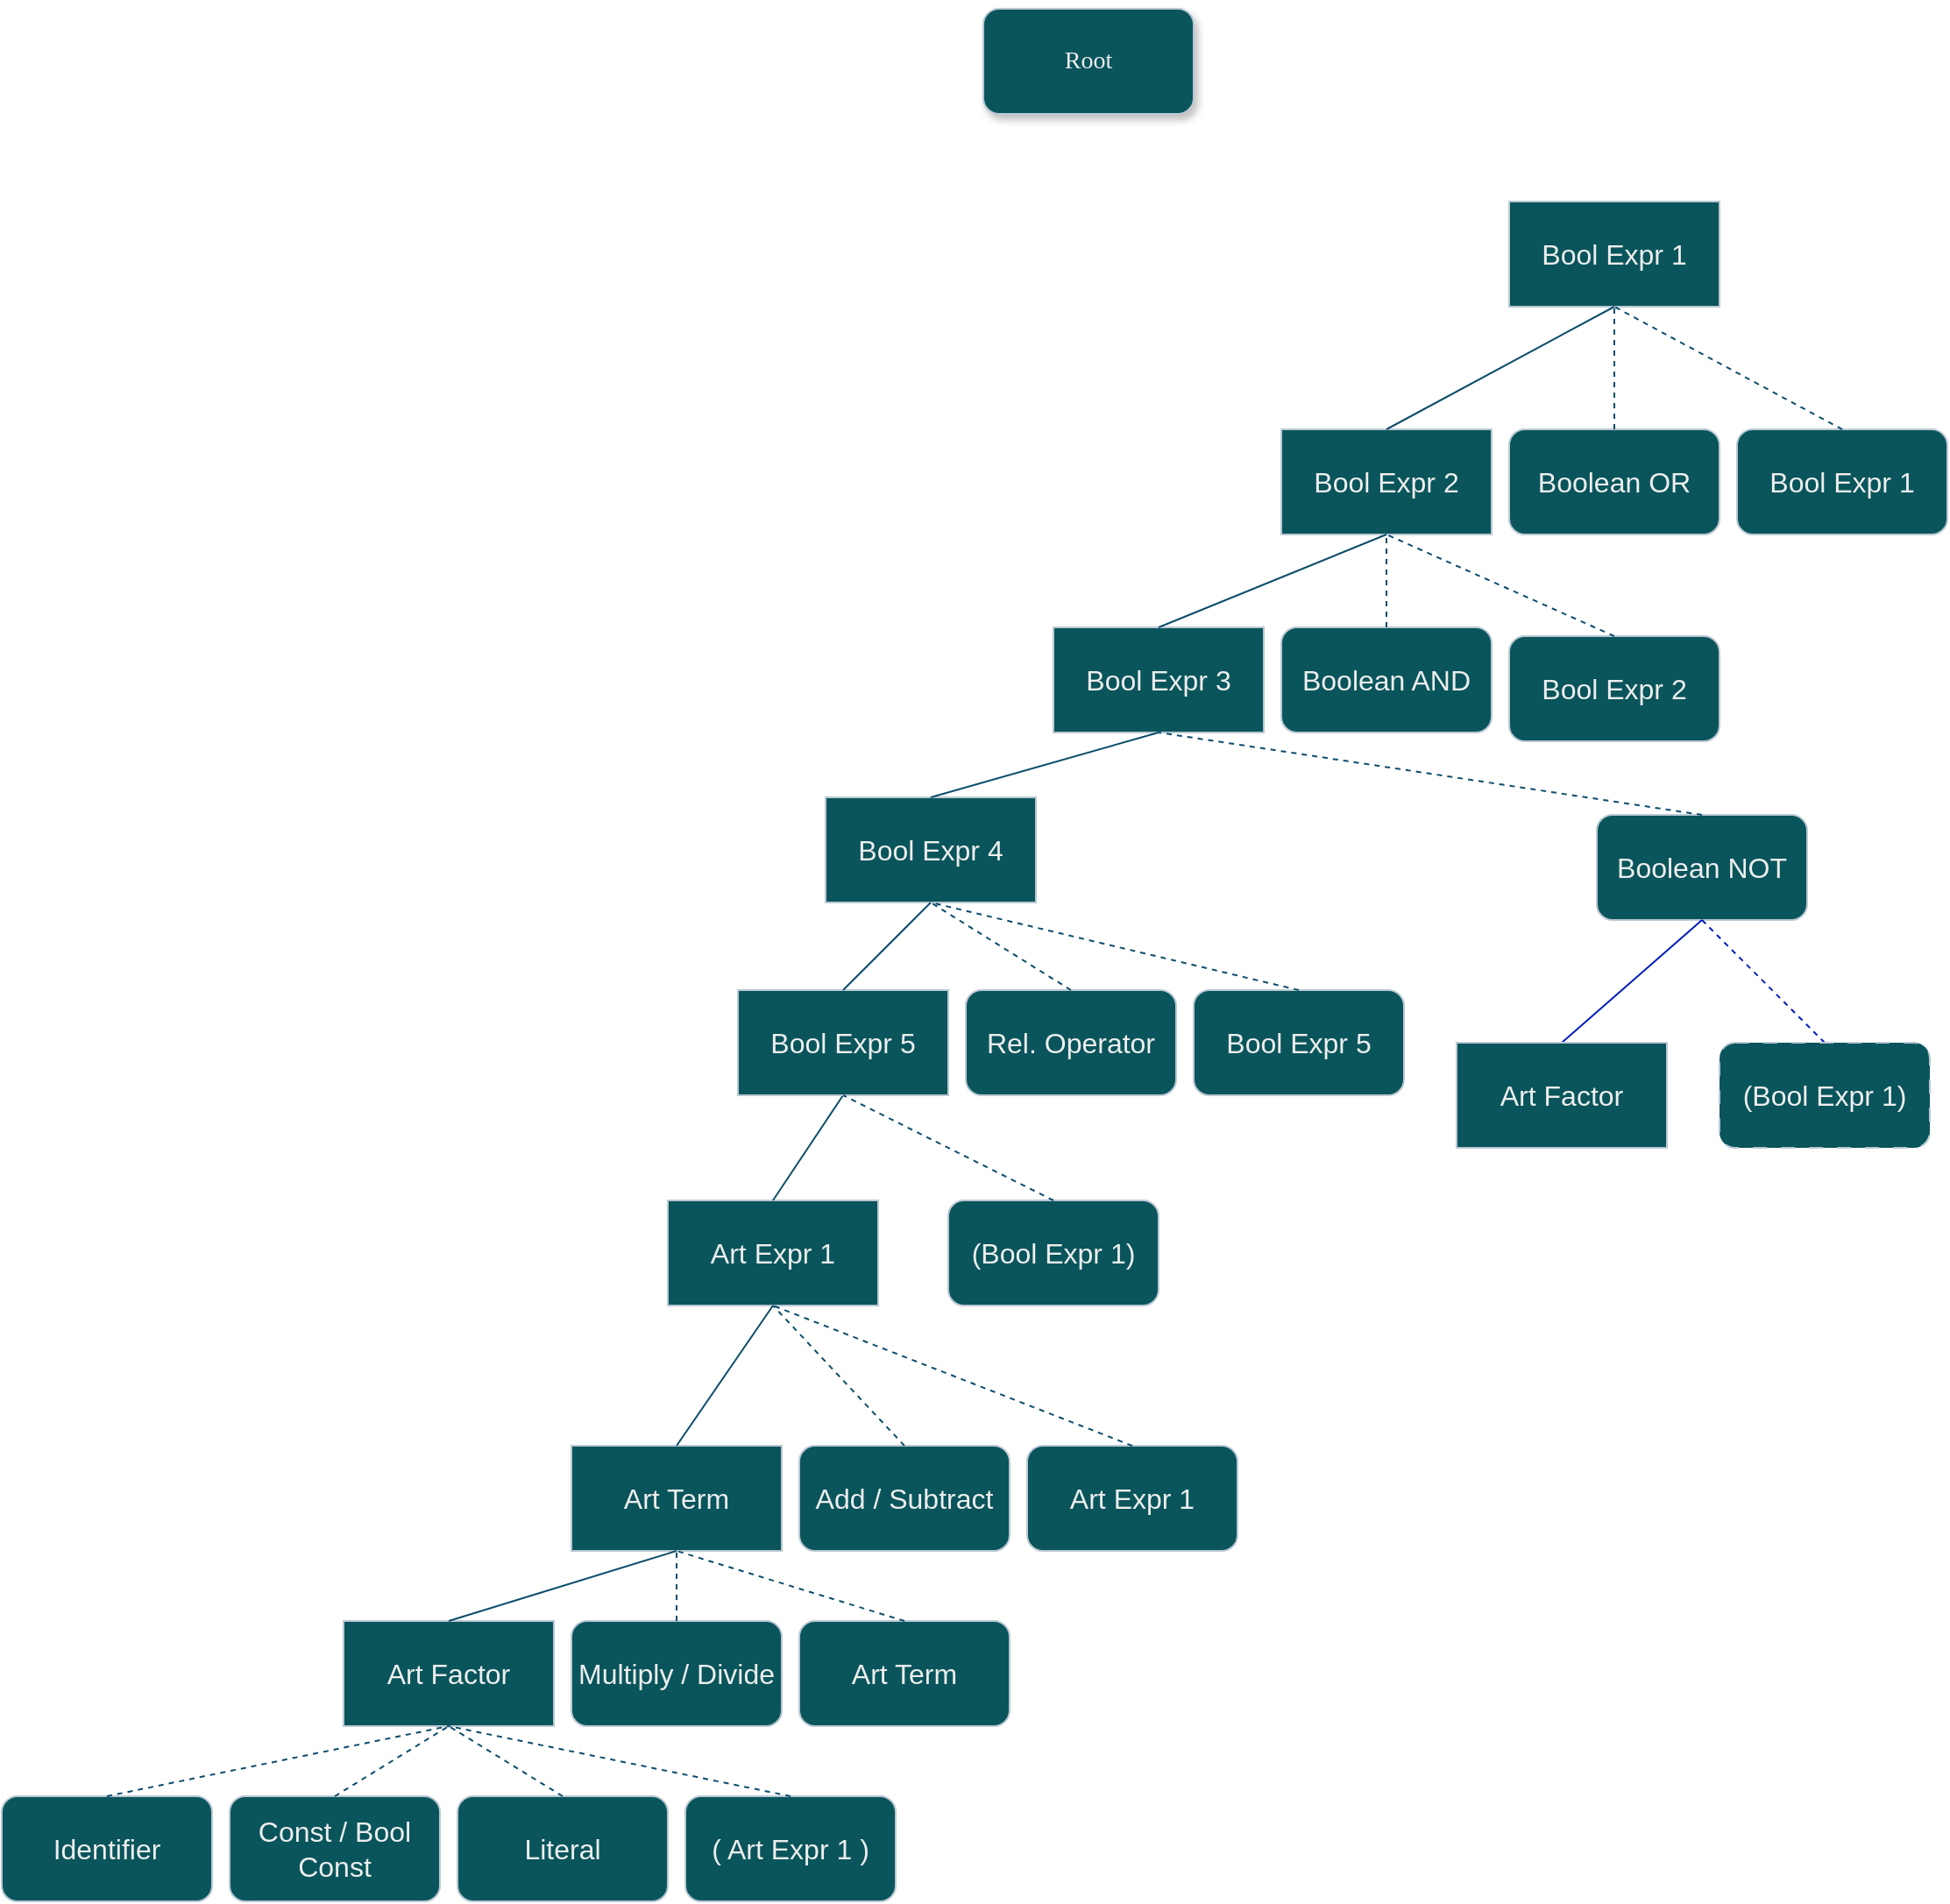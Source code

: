 <mxfile version="24.0.2" type="device">
  <diagram name="Page-1" id="10a91c8b-09ff-31b1-d368-03940ed4cc9e">
    <mxGraphModel dx="2589" dy="813" grid="1" gridSize="10" guides="1" tooltips="1" connect="1" arrows="1" fold="1" page="1" pageScale="1" pageWidth="1100" pageHeight="850" background="none" math="0" shadow="0">
      <root>
        <mxCell id="0" />
        <mxCell id="1" parent="0" />
        <mxCell id="62893188c0fa7362-1" value="&lt;font style=&quot;font-size: 14px;&quot;&gt;Root&lt;/font&gt;" style="whiteSpace=wrap;html=1;rounded=1;shadow=1;labelBackgroundColor=none;strokeWidth=1;fontFamily=Verdana;fontSize=12;align=center;fillColor=#09555B;strokeColor=#BAC8D3;fontColor=#EEEEEE;" parent="1" vertex="1">
          <mxGeometry x="490" y="40" width="120" height="60" as="geometry" />
        </mxCell>
        <mxCell id="y6UDtGSvH8xPCcK1e__a-3" value="&lt;font size=&quot;3&quot;&gt;Bool Expr 1&lt;/font&gt;" style="rounded=0;whiteSpace=wrap;html=1;labelBackgroundColor=none;fillColor=#09555B;strokeColor=#BAC8D3;fontColor=#EEEEEE;" parent="1" vertex="1">
          <mxGeometry x="790" y="150" width="120" height="60" as="geometry" />
        </mxCell>
        <mxCell id="y6UDtGSvH8xPCcK1e__a-10" value="Bool Expr 2" style="rounded=0;whiteSpace=wrap;html=1;strokeColor=#BAC8D3;fontColor=#EEEEEE;fillColor=#09555B;fontSize=16;" parent="1" vertex="1">
          <mxGeometry x="660" y="280" width="120" height="60" as="geometry" />
        </mxCell>
        <mxCell id="y6UDtGSvH8xPCcK1e__a-11" value="Boolean OR" style="rounded=1;whiteSpace=wrap;html=1;strokeColor=#BAC8D3;fontColor=#EEEEEE;fillColor=#09555B;fontSize=16;" parent="1" vertex="1">
          <mxGeometry x="790" y="280" width="120" height="60" as="geometry" />
        </mxCell>
        <mxCell id="y6UDtGSvH8xPCcK1e__a-12" value="Bool Expr 1" style="rounded=1;whiteSpace=wrap;html=1;strokeColor=#BAC8D3;fontColor=#EEEEEE;fillColor=#09555B;fontSize=16;" parent="1" vertex="1">
          <mxGeometry x="920" y="280" width="120" height="60" as="geometry" />
        </mxCell>
        <mxCell id="y6UDtGSvH8xPCcK1e__a-14" value="" style="endArrow=none;html=1;rounded=0;strokeColor=#0B4D6A;entryX=0.5;entryY=1;entryDx=0;entryDy=0;exitX=0.5;exitY=0;exitDx=0;exitDy=0;" parent="1" source="y6UDtGSvH8xPCcK1e__a-10" target="y6UDtGSvH8xPCcK1e__a-3" edge="1">
          <mxGeometry width="50" height="50" relative="1" as="geometry">
            <mxPoint x="860" y="280" as="sourcePoint" />
            <mxPoint x="910" y="230" as="targetPoint" />
          </mxGeometry>
        </mxCell>
        <mxCell id="y6UDtGSvH8xPCcK1e__a-15" value="" style="endArrow=none;html=1;rounded=0;strokeColor=#0B4D6A;entryX=0.5;entryY=1;entryDx=0;entryDy=0;exitX=0.5;exitY=0;exitDx=0;exitDy=0;dashed=1;" parent="1" source="y6UDtGSvH8xPCcK1e__a-11" target="y6UDtGSvH8xPCcK1e__a-3" edge="1">
          <mxGeometry width="50" height="50" relative="1" as="geometry">
            <mxPoint x="960" y="260" as="sourcePoint" />
            <mxPoint x="1010" y="210" as="targetPoint" />
          </mxGeometry>
        </mxCell>
        <mxCell id="y6UDtGSvH8xPCcK1e__a-16" value="" style="endArrow=none;html=1;rounded=0;strokeColor=#0B4D6A;exitX=0.5;exitY=0;exitDx=0;exitDy=0;entryX=0.5;entryY=1;entryDx=0;entryDy=0;dashed=1;" parent="1" source="y6UDtGSvH8xPCcK1e__a-12" target="y6UDtGSvH8xPCcK1e__a-3" edge="1">
          <mxGeometry width="50" height="50" relative="1" as="geometry">
            <mxPoint x="1060" y="260" as="sourcePoint" />
            <mxPoint x="1110" y="210" as="targetPoint" />
          </mxGeometry>
        </mxCell>
        <mxCell id="y6UDtGSvH8xPCcK1e__a-19" value="Bool Expr 3" style="rounded=0;whiteSpace=wrap;html=1;strokeColor=#BAC8D3;fontColor=#EEEEEE;fillColor=#09555B;fontSize=16;" parent="1" vertex="1">
          <mxGeometry x="530" y="393" width="120" height="60" as="geometry" />
        </mxCell>
        <mxCell id="y6UDtGSvH8xPCcK1e__a-20" value="" style="endArrow=none;html=1;rounded=0;strokeColor=#0B4D6A;entryX=0.5;entryY=1;entryDx=0;entryDy=0;exitX=0.5;exitY=0;exitDx=0;exitDy=0;fontSize=16;" parent="1" source="y6UDtGSvH8xPCcK1e__a-19" target="y6UDtGSvH8xPCcK1e__a-10" edge="1">
          <mxGeometry width="50" height="50" relative="1" as="geometry">
            <mxPoint x="870" y="450" as="sourcePoint" />
            <mxPoint x="920" y="400" as="targetPoint" />
          </mxGeometry>
        </mxCell>
        <mxCell id="y6UDtGSvH8xPCcK1e__a-27" value="Boolean AND" style="rounded=1;whiteSpace=wrap;html=1;strokeColor=#BAC8D3;fontColor=#EEEEEE;fillColor=#09555B;fontSize=16;" parent="1" vertex="1">
          <mxGeometry x="660" y="393" width="120" height="60" as="geometry" />
        </mxCell>
        <mxCell id="y6UDtGSvH8xPCcK1e__a-28" value="Bool Expr 2" style="rounded=1;whiteSpace=wrap;html=1;strokeColor=#BAC8D3;fontColor=#EEEEEE;fillColor=#09555B;fontSize=16;" parent="1" vertex="1">
          <mxGeometry x="790" y="398" width="120" height="60" as="geometry" />
        </mxCell>
        <mxCell id="y6UDtGSvH8xPCcK1e__a-29" value="" style="endArrow=none;html=1;rounded=0;strokeColor=#0B4D6A;entryX=0.5;entryY=1;entryDx=0;entryDy=0;exitX=0.5;exitY=0;exitDx=0;exitDy=0;dashed=1;fontSize=16;" parent="1" source="y6UDtGSvH8xPCcK1e__a-27" target="y6UDtGSvH8xPCcK1e__a-10" edge="1">
          <mxGeometry width="50" height="50" relative="1" as="geometry">
            <mxPoint x="660" y="570" as="sourcePoint" />
            <mxPoint x="710" y="520" as="targetPoint" />
          </mxGeometry>
        </mxCell>
        <mxCell id="y6UDtGSvH8xPCcK1e__a-30" value="" style="endArrow=none;html=1;rounded=0;strokeColor=#0B4D6A;entryX=0.5;entryY=1;entryDx=0;entryDy=0;exitX=0.5;exitY=0;exitDx=0;exitDy=0;dashed=1;fontSize=16;" parent="1" source="y6UDtGSvH8xPCcK1e__a-28" target="y6UDtGSvH8xPCcK1e__a-10" edge="1">
          <mxGeometry width="50" height="50" relative="1" as="geometry">
            <mxPoint x="730" y="530" as="sourcePoint" />
            <mxPoint x="780" y="480" as="targetPoint" />
          </mxGeometry>
        </mxCell>
        <mxCell id="y6UDtGSvH8xPCcK1e__a-31" value="Bool Expr 4" style="rounded=0;whiteSpace=wrap;html=1;strokeColor=#BAC8D3;fontColor=#EEEEEE;fillColor=#09555B;fontSize=16;" parent="1" vertex="1">
          <mxGeometry x="400" y="490" width="120" height="60" as="geometry" />
        </mxCell>
        <mxCell id="y6UDtGSvH8xPCcK1e__a-32" value="Boolean NOT" style="rounded=1;whiteSpace=wrap;html=1;strokeColor=#BAC8D3;fontColor=#EEEEEE;fillColor=#09555B;fontSize=16;" parent="1" vertex="1">
          <mxGeometry x="840" y="500" width="120" height="60" as="geometry" />
        </mxCell>
        <mxCell id="y6UDtGSvH8xPCcK1e__a-34" value="" style="endArrow=none;html=1;rounded=0;strokeColor=#0B4D6A;entryX=0.5;entryY=1;entryDx=0;entryDy=0;exitX=0.5;exitY=0;exitDx=0;exitDy=0;fontSize=16;" parent="1" source="y6UDtGSvH8xPCcK1e__a-31" target="y6UDtGSvH8xPCcK1e__a-19" edge="1">
          <mxGeometry width="50" height="50" relative="1" as="geometry">
            <mxPoint x="440" y="490" as="sourcePoint" />
            <mxPoint x="380" y="440" as="targetPoint" />
          </mxGeometry>
        </mxCell>
        <mxCell id="y6UDtGSvH8xPCcK1e__a-35" value="" style="endArrow=none;html=1;rounded=0;strokeColor=#0B4D6A;entryX=0.5;entryY=1;entryDx=0;entryDy=0;exitX=0.5;exitY=0;exitDx=0;exitDy=0;dashed=1;fontSize=16;" parent="1" source="y6UDtGSvH8xPCcK1e__a-32" target="y6UDtGSvH8xPCcK1e__a-19" edge="1">
          <mxGeometry width="50" height="50" relative="1" as="geometry">
            <mxPoint x="820" y="600" as="sourcePoint" />
            <mxPoint x="870" y="550" as="targetPoint" />
          </mxGeometry>
        </mxCell>
        <mxCell id="y6UDtGSvH8xPCcK1e__a-37" value="Art Expr 1" style="rounded=0;whiteSpace=wrap;html=1;strokeColor=#BAC8D3;fontColor=#EEEEEE;fillColor=#09555B;fontSize=16;" parent="1" vertex="1">
          <mxGeometry x="310" y="720" width="120" height="60" as="geometry" />
        </mxCell>
        <mxCell id="y6UDtGSvH8xPCcK1e__a-38" value="Rel. Operator" style="rounded=1;whiteSpace=wrap;html=1;strokeColor=#BAC8D3;fontColor=#EEEEEE;fillColor=#09555B;fontSize=16;" parent="1" vertex="1">
          <mxGeometry x="480" y="600" width="120" height="60" as="geometry" />
        </mxCell>
        <mxCell id="y6UDtGSvH8xPCcK1e__a-39" value="Bool Expr 5" style="rounded=1;whiteSpace=wrap;html=1;strokeColor=#BAC8D3;fontColor=#EEEEEE;fillColor=#09555B;fontSize=16;" parent="1" vertex="1">
          <mxGeometry x="610" y="600" width="120" height="60" as="geometry" />
        </mxCell>
        <mxCell id="y6UDtGSvH8xPCcK1e__a-42" value="" style="endArrow=none;html=1;rounded=0;strokeColor=#0B4D6A;exitX=0.5;exitY=0;exitDx=0;exitDy=0;fontSize=16;entryX=0.5;entryY=1;entryDx=0;entryDy=0;" parent="1" source="y6UDtGSvH8xPCcK1e__a-37" target="yVUBsPdqC7UKRxRuTg1o-3" edge="1">
          <mxGeometry width="50" height="50" relative="1" as="geometry">
            <mxPoint x="290" y="570" as="sourcePoint" />
            <mxPoint x="270" y="750" as="targetPoint" />
          </mxGeometry>
        </mxCell>
        <mxCell id="y6UDtGSvH8xPCcK1e__a-43" value="" style="endArrow=none;html=1;rounded=0;strokeColor=#0B4D6A;entryX=0.5;entryY=1;entryDx=0;entryDy=0;exitX=0.5;exitY=0;exitDx=0;exitDy=0;dashed=1;fontSize=16;" parent="1" source="y6UDtGSvH8xPCcK1e__a-38" target="y6UDtGSvH8xPCcK1e__a-31" edge="1">
          <mxGeometry width="50" height="50" relative="1" as="geometry">
            <mxPoint x="300" y="770" as="sourcePoint" />
            <mxPoint x="350" y="720" as="targetPoint" />
          </mxGeometry>
        </mxCell>
        <mxCell id="y6UDtGSvH8xPCcK1e__a-44" value="" style="endArrow=none;html=1;rounded=0;strokeColor=#0B4D6A;entryX=0.5;entryY=1;entryDx=0;entryDy=0;exitX=0.5;exitY=0;exitDx=0;exitDy=0;dashed=1;fontSize=16;" parent="1" source="y6UDtGSvH8xPCcK1e__a-39" target="y6UDtGSvH8xPCcK1e__a-31" edge="1">
          <mxGeometry width="50" height="50" relative="1" as="geometry">
            <mxPoint x="430" y="780" as="sourcePoint" />
            <mxPoint x="460" y="550" as="targetPoint" />
          </mxGeometry>
        </mxCell>
        <mxCell id="y6UDtGSvH8xPCcK1e__a-46" value="Art Term" style="rounded=0;whiteSpace=wrap;html=1;strokeColor=#BAC8D3;fontColor=#EEEEEE;fillColor=#09555B;fontSize=16;" parent="1" vertex="1">
          <mxGeometry x="255" y="860" width="120" height="60" as="geometry" />
        </mxCell>
        <mxCell id="y6UDtGSvH8xPCcK1e__a-47" value="Add / Subtract" style="rounded=1;whiteSpace=wrap;html=1;strokeColor=#BAC8D3;fontColor=#EEEEEE;fillColor=#09555B;fontSize=16;" parent="1" vertex="1">
          <mxGeometry x="385" y="860" width="120" height="60" as="geometry" />
        </mxCell>
        <mxCell id="y6UDtGSvH8xPCcK1e__a-48" value="Art Expr 1" style="rounded=1;whiteSpace=wrap;html=1;strokeColor=#BAC8D3;fontColor=#EEEEEE;fillColor=#09555B;fontSize=16;" parent="1" vertex="1">
          <mxGeometry x="515" y="860" width="120" height="60" as="geometry" />
        </mxCell>
        <mxCell id="y6UDtGSvH8xPCcK1e__a-49" value="" style="endArrow=none;html=1;rounded=0;strokeColor=#0B4D6A;entryX=0.5;entryY=1;entryDx=0;entryDy=0;exitX=0.5;exitY=0;exitDx=0;exitDy=0;fontSize=16;" parent="1" source="y6UDtGSvH8xPCcK1e__a-46" target="y6UDtGSvH8xPCcK1e__a-37" edge="1">
          <mxGeometry width="50" height="50" relative="1" as="geometry">
            <mxPoint x="150" y="930" as="sourcePoint" />
            <mxPoint x="200" y="880" as="targetPoint" />
          </mxGeometry>
        </mxCell>
        <mxCell id="y6UDtGSvH8xPCcK1e__a-50" value="" style="endArrow=none;html=1;rounded=0;strokeColor=#0B4D6A;entryX=0.5;entryY=1;entryDx=0;entryDy=0;exitX=0.5;exitY=0;exitDx=0;exitDy=0;dashed=1;fontSize=16;" parent="1" source="y6UDtGSvH8xPCcK1e__a-47" target="y6UDtGSvH8xPCcK1e__a-37" edge="1">
          <mxGeometry width="50" height="50" relative="1" as="geometry">
            <mxPoint x="440" y="910" as="sourcePoint" />
            <mxPoint x="490" y="860" as="targetPoint" />
          </mxGeometry>
        </mxCell>
        <mxCell id="y6UDtGSvH8xPCcK1e__a-51" value="" style="endArrow=none;html=1;rounded=0;strokeColor=#0B4D6A;entryX=0.5;entryY=1;entryDx=0;entryDy=0;exitX=0.5;exitY=0;exitDx=0;exitDy=0;dashed=1;fontSize=16;" parent="1" source="y6UDtGSvH8xPCcK1e__a-48" target="y6UDtGSvH8xPCcK1e__a-37" edge="1">
          <mxGeometry width="50" height="50" relative="1" as="geometry">
            <mxPoint x="620" y="900" as="sourcePoint" />
            <mxPoint x="670" y="850" as="targetPoint" />
          </mxGeometry>
        </mxCell>
        <mxCell id="y6UDtGSvH8xPCcK1e__a-52" value="Art Factor" style="rounded=0;whiteSpace=wrap;html=1;strokeColor=#BAC8D3;fontColor=#EEEEEE;fillColor=#09555B;fontSize=16;" parent="1" vertex="1">
          <mxGeometry x="125" y="960" width="120" height="60" as="geometry" />
        </mxCell>
        <mxCell id="y6UDtGSvH8xPCcK1e__a-53" value="Multiply / Divide" style="rounded=1;whiteSpace=wrap;html=1;strokeColor=#BAC8D3;fontColor=#EEEEEE;fillColor=#09555B;fontSize=16;" parent="1" vertex="1">
          <mxGeometry x="255" y="960" width="120" height="60" as="geometry" />
        </mxCell>
        <mxCell id="y6UDtGSvH8xPCcK1e__a-54" value="Art Term" style="rounded=1;whiteSpace=wrap;html=1;strokeColor=#BAC8D3;fontColor=#EEEEEE;fillColor=#09555B;fontSize=16;" parent="1" vertex="1">
          <mxGeometry x="385" y="960" width="120" height="60" as="geometry" />
        </mxCell>
        <mxCell id="y6UDtGSvH8xPCcK1e__a-55" value="" style="endArrow=none;html=1;rounded=0;strokeColor=#0B4D6A;entryX=0.5;entryY=1;entryDx=0;entryDy=0;exitX=0.5;exitY=0;exitDx=0;exitDy=0;fontSize=16;" parent="1" source="y6UDtGSvH8xPCcK1e__a-52" target="y6UDtGSvH8xPCcK1e__a-46" edge="1">
          <mxGeometry width="50" height="50" relative="1" as="geometry">
            <mxPoint x="145" y="990" as="sourcePoint" />
            <mxPoint x="195" y="940" as="targetPoint" />
          </mxGeometry>
        </mxCell>
        <mxCell id="y6UDtGSvH8xPCcK1e__a-56" value="" style="endArrow=none;html=1;rounded=0;strokeColor=#0B4D6A;entryX=0.5;entryY=1;entryDx=0;entryDy=0;exitX=0.5;exitY=0;exitDx=0;exitDy=0;dashed=1;fontSize=16;" parent="1" source="y6UDtGSvH8xPCcK1e__a-53" target="y6UDtGSvH8xPCcK1e__a-46" edge="1">
          <mxGeometry width="50" height="50" relative="1" as="geometry">
            <mxPoint x="315" y="990" as="sourcePoint" />
            <mxPoint x="365" y="940" as="targetPoint" />
          </mxGeometry>
        </mxCell>
        <mxCell id="y6UDtGSvH8xPCcK1e__a-57" value="" style="endArrow=none;html=1;rounded=0;strokeColor=#0B4D6A;entryX=0.5;entryY=1;entryDx=0;entryDy=0;exitX=0.5;exitY=0;exitDx=0;exitDy=0;dashed=1;fontSize=16;" parent="1" source="y6UDtGSvH8xPCcK1e__a-54" target="y6UDtGSvH8xPCcK1e__a-46" edge="1">
          <mxGeometry width="50" height="50" relative="1" as="geometry">
            <mxPoint x="445" y="939.289" as="sourcePoint" />
            <mxPoint x="445" y="889.289" as="targetPoint" />
          </mxGeometry>
        </mxCell>
        <mxCell id="y6UDtGSvH8xPCcK1e__a-58" value="Identifier" style="rounded=1;whiteSpace=wrap;html=1;strokeColor=#BAC8D3;fontColor=#EEEEEE;fillColor=#09555B;fontSize=16;" parent="1" vertex="1">
          <mxGeometry x="-70" y="1060" width="120" height="60" as="geometry" />
        </mxCell>
        <mxCell id="y6UDtGSvH8xPCcK1e__a-59" value="Const / Bool Const" style="rounded=1;whiteSpace=wrap;html=1;strokeColor=#BAC8D3;fontColor=#EEEEEE;fillColor=#09555B;fontSize=16;" parent="1" vertex="1">
          <mxGeometry x="60" y="1060" width="120" height="60" as="geometry" />
        </mxCell>
        <mxCell id="y6UDtGSvH8xPCcK1e__a-60" value="Literal" style="rounded=1;whiteSpace=wrap;html=1;strokeColor=#BAC8D3;fontColor=#EEEEEE;fillColor=#09555B;fontSize=16;" parent="1" vertex="1">
          <mxGeometry x="190" y="1060" width="120" height="60" as="geometry" />
        </mxCell>
        <mxCell id="y6UDtGSvH8xPCcK1e__a-61" value="( Art Expr 1 )" style="rounded=1;whiteSpace=wrap;html=1;strokeColor=#BAC8D3;fontColor=#EEEEEE;fillColor=#09555B;fontSize=16;" parent="1" vertex="1">
          <mxGeometry x="320" y="1060" width="120" height="60" as="geometry" />
        </mxCell>
        <mxCell id="y6UDtGSvH8xPCcK1e__a-62" value="" style="endArrow=none;html=1;rounded=0;strokeColor=#0B4D6A;entryX=0.5;entryY=1;entryDx=0;entryDy=0;exitX=0.5;exitY=0;exitDx=0;exitDy=0;dashed=1;fontSize=16;" parent="1" source="y6UDtGSvH8xPCcK1e__a-58" target="y6UDtGSvH8xPCcK1e__a-52" edge="1">
          <mxGeometry width="50" height="50" relative="1" as="geometry">
            <mxPoint x="-135" y="1040" as="sourcePoint" />
            <mxPoint x="-85" y="990" as="targetPoint" />
          </mxGeometry>
        </mxCell>
        <mxCell id="y6UDtGSvH8xPCcK1e__a-63" value="" style="endArrow=none;html=1;rounded=0;strokeColor=#0B4D6A;entryX=0.5;entryY=1;entryDx=0;entryDy=0;exitX=0.5;exitY=0;exitDx=0;exitDy=0;dashed=1;fontSize=16;" parent="1" source="y6UDtGSvH8xPCcK1e__a-59" target="y6UDtGSvH8xPCcK1e__a-52" edge="1">
          <mxGeometry width="50" height="50" relative="1" as="geometry">
            <mxPoint x="125" y="1100" as="sourcePoint" />
            <mxPoint x="175" y="1050" as="targetPoint" />
          </mxGeometry>
        </mxCell>
        <mxCell id="y6UDtGSvH8xPCcK1e__a-64" value="" style="endArrow=none;html=1;rounded=0;strokeColor=#0B4D6A;entryX=0.5;entryY=1;entryDx=0;entryDy=0;exitX=0.5;exitY=0;exitDx=0;exitDy=0;dashed=1;fontSize=16;" parent="1" source="y6UDtGSvH8xPCcK1e__a-60" target="y6UDtGSvH8xPCcK1e__a-52" edge="1">
          <mxGeometry width="50" height="50" relative="1" as="geometry">
            <mxPoint x="225" y="1110" as="sourcePoint" />
            <mxPoint x="275" y="1060" as="targetPoint" />
          </mxGeometry>
        </mxCell>
        <mxCell id="y6UDtGSvH8xPCcK1e__a-65" value="" style="endArrow=none;html=1;rounded=0;strokeColor=#0B4D6A;entryX=0.5;entryY=1;entryDx=0;entryDy=0;exitX=0.5;exitY=0;exitDx=0;exitDy=0;dashed=1;fontSize=16;" parent="1" source="y6UDtGSvH8xPCcK1e__a-61" target="y6UDtGSvH8xPCcK1e__a-52" edge="1">
          <mxGeometry width="50" height="50" relative="1" as="geometry">
            <mxPoint x="355" y="1100" as="sourcePoint" />
            <mxPoint x="405" y="1050" as="targetPoint" />
          </mxGeometry>
        </mxCell>
        <mxCell id="aLAH5wFiZqjuSMiARG9--2" value="" style="endArrow=none;html=1;rounded=0;entryX=0.5;entryY=1;entryDx=0;entryDy=0;exitX=0.5;exitY=0;exitDx=0;exitDy=0;fillColor=#0050ef;strokeColor=#001DBC;" parent="1" source="aLAH5wFiZqjuSMiARG9--3" target="y6UDtGSvH8xPCcK1e__a-32" edge="1">
          <mxGeometry width="50" height="50" relative="1" as="geometry">
            <mxPoint x="840" y="600" as="sourcePoint" />
            <mxPoint x="870" y="720" as="targetPoint" />
          </mxGeometry>
        </mxCell>
        <mxCell id="aLAH5wFiZqjuSMiARG9--3" value="Art Factor" style="rounded=0;whiteSpace=wrap;html=1;strokeColor=#BAC8D3;fontColor=#EEEEEE;fillColor=#09555B;fontSize=16;" parent="1" vertex="1">
          <mxGeometry x="760" y="630" width="120" height="60" as="geometry" />
        </mxCell>
        <mxCell id="yVUBsPdqC7UKRxRuTg1o-1" value="" style="endArrow=none;html=1;rounded=0;entryX=0.5;entryY=1;entryDx=0;entryDy=0;exitX=0.5;exitY=0;exitDx=0;exitDy=0;fillColor=#0050ef;strokeColor=#001DBC;dashed=1;" edge="1" parent="1" source="yVUBsPdqC7UKRxRuTg1o-2" target="y6UDtGSvH8xPCcK1e__a-32">
          <mxGeometry width="50" height="50" relative="1" as="geometry">
            <mxPoint x="990" y="600" as="sourcePoint" />
            <mxPoint x="1020" y="570" as="targetPoint" />
          </mxGeometry>
        </mxCell>
        <mxCell id="yVUBsPdqC7UKRxRuTg1o-2" value="(Bool Expr 1)" style="rounded=1;whiteSpace=wrap;html=1;strokeColor=#BAC8D3;fontColor=#EEEEEE;fillColor=#09555B;fontSize=16;dashed=1;dashPattern=8 8;" vertex="1" parent="1">
          <mxGeometry x="910" y="630" width="120" height="60" as="geometry" />
        </mxCell>
        <mxCell id="yVUBsPdqC7UKRxRuTg1o-3" value="Bool Expr 5" style="rounded=0;whiteSpace=wrap;html=1;strokeColor=#BAC8D3;fontColor=#EEEEEE;fillColor=#09555B;fontSize=16;" vertex="1" parent="1">
          <mxGeometry x="350" y="600" width="120" height="60" as="geometry" />
        </mxCell>
        <mxCell id="yVUBsPdqC7UKRxRuTg1o-4" value="" style="endArrow=none;html=1;rounded=0;strokeColor=#0B4D6A;entryX=0.5;entryY=1;entryDx=0;entryDy=0;exitX=0.5;exitY=0;exitDx=0;exitDy=0;fontSize=16;" edge="1" parent="1" source="yVUBsPdqC7UKRxRuTg1o-3" target="y6UDtGSvH8xPCcK1e__a-31">
          <mxGeometry width="50" height="50" relative="1" as="geometry">
            <mxPoint x="120" y="540" as="sourcePoint" />
            <mxPoint x="290" y="520" as="targetPoint" />
          </mxGeometry>
        </mxCell>
        <mxCell id="yVUBsPdqC7UKRxRuTg1o-7" value="(Bool Expr 1)" style="rounded=1;whiteSpace=wrap;html=1;strokeColor=#BAC8D3;fontColor=#EEEEEE;fillColor=#09555B;fontSize=16;" vertex="1" parent="1">
          <mxGeometry x="470" y="720" width="120" height="60" as="geometry" />
        </mxCell>
        <mxCell id="yVUBsPdqC7UKRxRuTg1o-8" value="" style="endArrow=none;html=1;rounded=0;strokeColor=#0B4D6A;entryX=0.5;entryY=1;entryDx=0;entryDy=0;exitX=0.5;exitY=0;exitDx=0;exitDy=0;fontSize=16;dashed=1;" edge="1" parent="1" source="yVUBsPdqC7UKRxRuTg1o-7" target="yVUBsPdqC7UKRxRuTg1o-3">
          <mxGeometry width="50" height="50" relative="1" as="geometry">
            <mxPoint x="430" y="720" as="sourcePoint" />
            <mxPoint x="600" y="700" as="targetPoint" />
          </mxGeometry>
        </mxCell>
      </root>
    </mxGraphModel>
  </diagram>
</mxfile>
